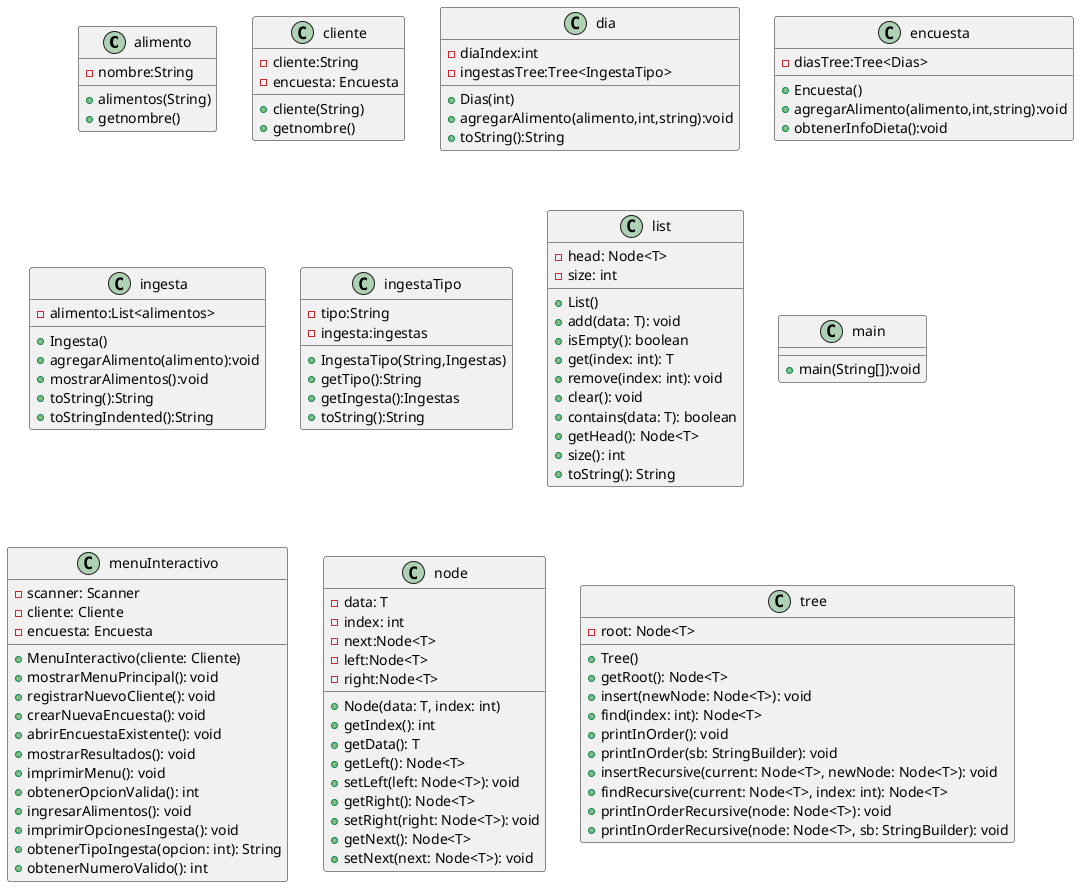 @startuml
class alimento
class cliente 
class dia 
class encuesta 
class ingesta
class ingestaTipo
class list 
class main 
class menuInteractivo
class node 
class tree 

class cliente{
    -cliente:String
    -encuesta: Encuesta
    +cliente(String)
    +getnombre()
}
class alimento{
    -nombre:String
    +alimentos(String)
    +getnombre()
    }
class dia{
    -diaIndex:int
    -ingestasTree:Tree<IngestaTipo>
    +Dias(int)
    +agregarAlimento(alimento,int,string):void
    +toString():String

}

class encuesta{
    -diasTree:Tree<Dias>
    +Encuesta()
    +agregarAlimento(alimento,int,string):void
    +obtenerInfoDieta():void

}
class ingesta{
    -alimento:List<alimentos>
    +Ingesta()
    +agregarAlimento(alimento):void
    +mostrarAlimentos():void
    +toString():String
    +toStringIndented():String

}
class ingestaTipo{
    -tipo:String 
    -ingesta:ingestas
    +IngestaTipo(String,Ingestas)
    +getTipo():String
    +getIngesta():Ingestas
    +toString():String
}
class list{
    -head: Node<T>
    -size: int
    +List()
    +add(data: T): void
    +isEmpty(): boolean
    +get(index: int): T
    +remove(index: int): void
    +clear(): void
    +contains(data: T): boolean
    +getHead(): Node<T>
    +size(): int
    +toString(): String
}
class main{
    +main(String[]):void
}
class menuInteractivo{
    -scanner: Scanner
    -cliente: Cliente
    -encuesta: Encuesta
    +MenuInteractivo(cliente: Cliente)
    +mostrarMenuPrincipal(): void
    +registrarNuevoCliente(): void
    +crearNuevaEncuesta(): void
    +abrirEncuestaExistente(): void
    +mostrarResultados(): void
    +imprimirMenu(): void
    +obtenerOpcionValida(): int
    +ingresarAlimentos(): void
    +imprimirOpcionesIngesta(): void
    +obtenerTipoIngesta(opcion: int): String
    +obtenerNumeroValido(): int
}
class node{
    -data: T
    -index: int
    -next:Node<T>
    -left:Node<T>
    -right:Node<T>
    +Node(data: T, index: int)
    +getIndex(): int
    +getData(): T
    +getLeft(): Node<T>
    +setLeft(left: Node<T>): void
    +getRight(): Node<T>
    +setRight(right: Node<T>): void
    +getNext(): Node<T>
    +setNext(next: Node<T>): void
}
class tree{
    -root: Node<T>
    +Tree()
    +getRoot(): Node<T>
    +insert(newNode: Node<T>): void
    +find(index: int): Node<T>
    +printInOrder(): void
    +printInOrder(sb: StringBuilder): void
    +insertRecursive(current: Node<T>, newNode: Node<T>): void
    +findRecursive(current: Node<T>, index: int): Node<T>
    +printInOrderRecursive(node: Node<T>): void
    +printInOrderRecursive(node: Node<T>, sb: StringBuilder): void
}

@enduml
